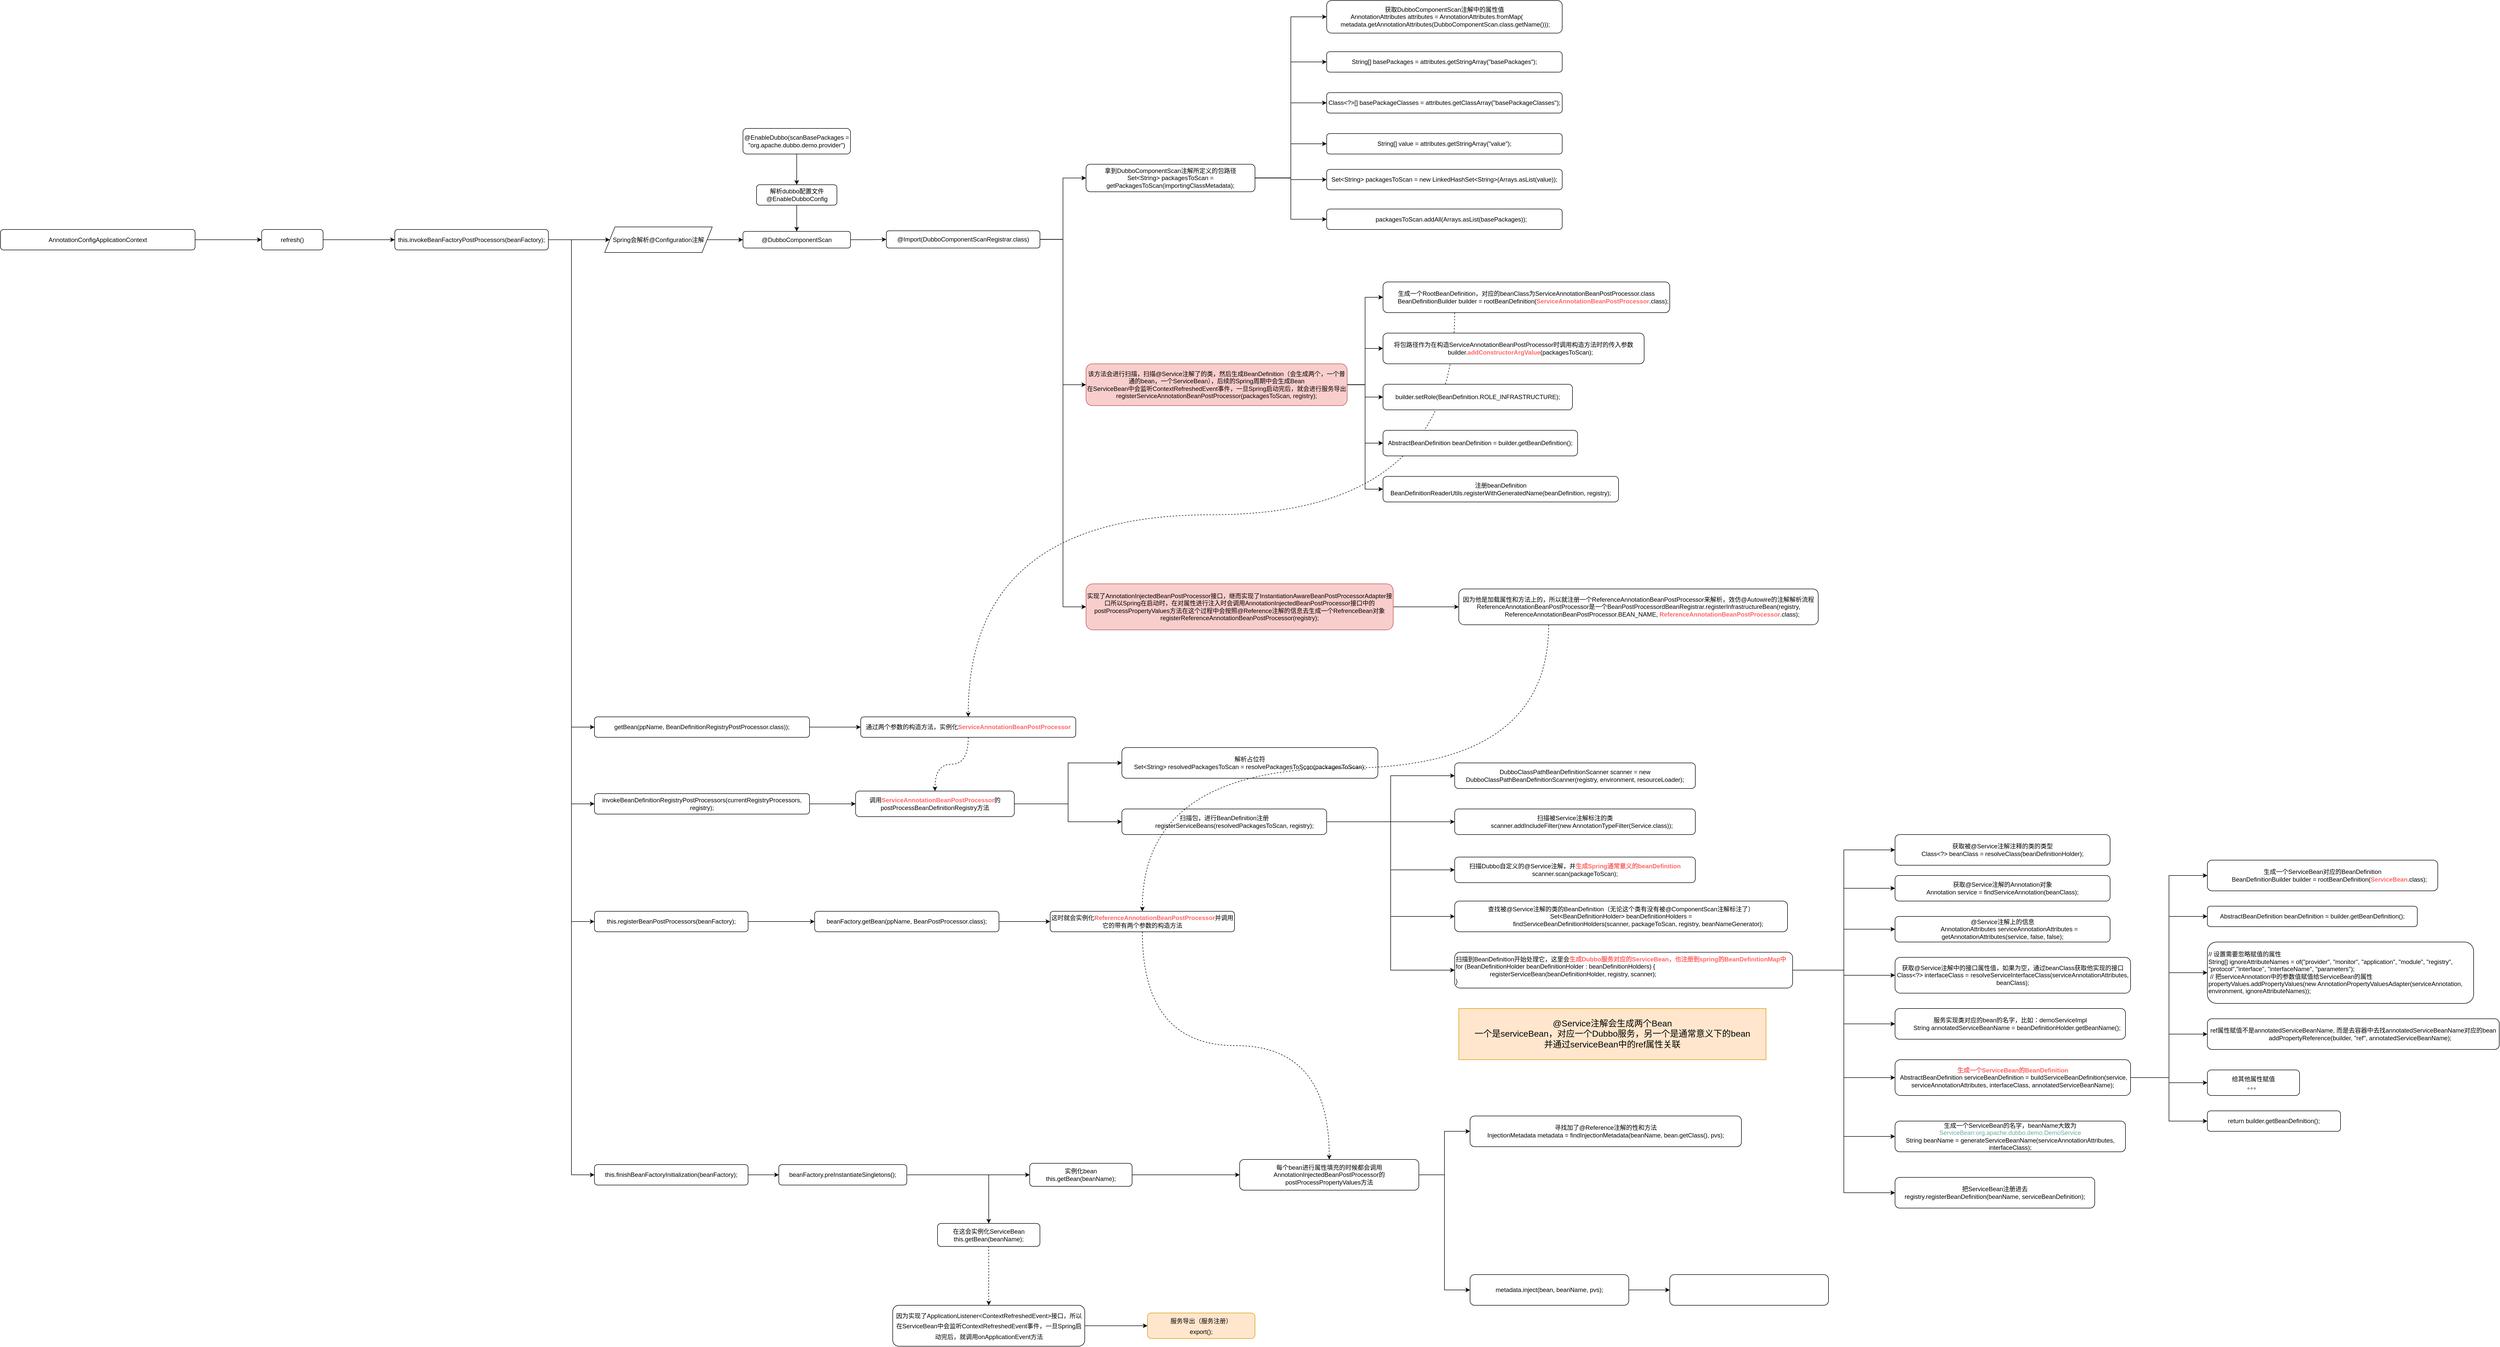 <mxfile version="16.2.6" type="github">
  <diagram id="dAGm9d05bVq563Y25KDQ" name="第 1 页">
    <mxGraphModel dx="2837" dy="750" grid="1" gridSize="10" guides="1" tooltips="1" connect="1" arrows="1" fold="1" page="1" pageScale="1" pageWidth="827" pageHeight="1169" math="0" shadow="0">
      <root>
        <mxCell id="0" />
        <mxCell id="1" parent="0" />
        <mxCell id="HFMOyKSnLn-s5Kh4_8ME-10" style="edgeStyle=orthogonalEdgeStyle;rounded=0;orthogonalLoop=1;jettySize=auto;html=1;exitX=1;exitY=0.5;exitDx=0;exitDy=0;" edge="1" parent="1" source="HFMOyKSnLn-s5Kh4_8ME-1" target="HFMOyKSnLn-s5Kh4_8ME-9">
          <mxGeometry relative="1" as="geometry" />
        </mxCell>
        <mxCell id="HFMOyKSnLn-s5Kh4_8ME-1" value="Spring会解析@Configuration注解" style="shape=parallelogram;perimeter=parallelogramPerimeter;whiteSpace=wrap;html=1;fixedSize=1;" vertex="1" parent="1">
          <mxGeometry x="100" y="472.5" width="210" height="50" as="geometry" />
        </mxCell>
        <mxCell id="HFMOyKSnLn-s5Kh4_8ME-2" style="edgeStyle=orthogonalEdgeStyle;rounded=0;orthogonalLoop=1;jettySize=auto;html=1;exitX=0.5;exitY=1;exitDx=0;exitDy=0;" edge="1" parent="1" source="HFMOyKSnLn-s5Kh4_8ME-1" target="HFMOyKSnLn-s5Kh4_8ME-1">
          <mxGeometry relative="1" as="geometry" />
        </mxCell>
        <mxCell id="HFMOyKSnLn-s5Kh4_8ME-3" style="edgeStyle=orthogonalEdgeStyle;rounded=0;orthogonalLoop=1;jettySize=auto;html=1;exitX=1;exitY=0.5;exitDx=0;exitDy=0;fontColor=#000000;" edge="1" parent="1" source="HFMOyKSnLn-s5Kh4_8ME-4" target="HFMOyKSnLn-s5Kh4_8ME-8">
          <mxGeometry relative="1" as="geometry" />
        </mxCell>
        <mxCell id="HFMOyKSnLn-s5Kh4_8ME-4" value="&lt;font color=&quot;#000000&quot;&gt;refresh()&lt;/font&gt;" style="rounded=1;whiteSpace=wrap;html=1;fontColor=#FF0080;" vertex="1" parent="1">
          <mxGeometry x="-570" y="477.5" width="120" height="40" as="geometry" />
        </mxCell>
        <mxCell id="HFMOyKSnLn-s5Kh4_8ME-5" style="edgeStyle=orthogonalEdgeStyle;rounded=0;orthogonalLoop=1;jettySize=auto;html=1;exitX=1;exitY=0.5;exitDx=0;exitDy=0;fontColor=#000000;" edge="1" parent="1" source="HFMOyKSnLn-s5Kh4_8ME-6" target="HFMOyKSnLn-s5Kh4_8ME-4">
          <mxGeometry relative="1" as="geometry" />
        </mxCell>
        <mxCell id="HFMOyKSnLn-s5Kh4_8ME-6" value="&lt;font color=&quot;#000000&quot;&gt;AnnotationConfigApplicationContext&lt;/font&gt;" style="rounded=1;whiteSpace=wrap;html=1;fontColor=#FF0080;" vertex="1" parent="1">
          <mxGeometry x="-1080" y="477.5" width="380" height="40" as="geometry" />
        </mxCell>
        <mxCell id="HFMOyKSnLn-s5Kh4_8ME-7" style="edgeStyle=orthogonalEdgeStyle;rounded=0;orthogonalLoop=1;jettySize=auto;html=1;exitX=1;exitY=0.5;exitDx=0;exitDy=0;fontColor=#000000;" edge="1" parent="1" source="HFMOyKSnLn-s5Kh4_8ME-8" target="HFMOyKSnLn-s5Kh4_8ME-1">
          <mxGeometry relative="1" as="geometry" />
        </mxCell>
        <mxCell id="HFMOyKSnLn-s5Kh4_8ME-48" style="edgeStyle=orthogonalEdgeStyle;rounded=0;orthogonalLoop=1;jettySize=auto;html=1;exitX=1;exitY=0.5;exitDx=0;exitDy=0;entryX=0;entryY=0.5;entryDx=0;entryDy=0;fontColor=#FF6666;" edge="1" parent="1" source="HFMOyKSnLn-s5Kh4_8ME-8" target="HFMOyKSnLn-s5Kh4_8ME-47">
          <mxGeometry relative="1" as="geometry" />
        </mxCell>
        <mxCell id="HFMOyKSnLn-s5Kh4_8ME-50" style="edgeStyle=orthogonalEdgeStyle;rounded=0;orthogonalLoop=1;jettySize=auto;html=1;exitX=1;exitY=0.5;exitDx=0;exitDy=0;entryX=0;entryY=0.5;entryDx=0;entryDy=0;fontColor=#FF6666;" edge="1" parent="1" source="HFMOyKSnLn-s5Kh4_8ME-8" target="HFMOyKSnLn-s5Kh4_8ME-49">
          <mxGeometry relative="1" as="geometry" />
        </mxCell>
        <mxCell id="HFMOyKSnLn-s5Kh4_8ME-111" style="edgeStyle=orthogonalEdgeStyle;rounded=0;orthogonalLoop=1;jettySize=auto;html=1;exitX=1;exitY=0.5;exitDx=0;exitDy=0;entryX=0;entryY=0.5;entryDx=0;entryDy=0;fontSize=17;fontColor=#000000;" edge="1" parent="1" source="HFMOyKSnLn-s5Kh4_8ME-8" target="HFMOyKSnLn-s5Kh4_8ME-105">
          <mxGeometry relative="1" as="geometry" />
        </mxCell>
        <mxCell id="HFMOyKSnLn-s5Kh4_8ME-129" style="edgeStyle=orthogonalEdgeStyle;rounded=0;orthogonalLoop=1;jettySize=auto;html=1;exitX=1;exitY=0.5;exitDx=0;exitDy=0;entryX=0;entryY=0.5;entryDx=0;entryDy=0;fontSize=12;fontColor=#FF6666;" edge="1" parent="1" source="HFMOyKSnLn-s5Kh4_8ME-8" target="HFMOyKSnLn-s5Kh4_8ME-125">
          <mxGeometry relative="1" as="geometry" />
        </mxCell>
        <mxCell id="HFMOyKSnLn-s5Kh4_8ME-8" value="&lt;font color=&quot;#000000&quot;&gt;this.invokeBeanFactoryPostProcessors(beanFactory);&lt;/font&gt;" style="rounded=1;whiteSpace=wrap;html=1;fontColor=#FF0080;" vertex="1" parent="1">
          <mxGeometry x="-310" y="477.5" width="300" height="40" as="geometry" />
        </mxCell>
        <mxCell id="HFMOyKSnLn-s5Kh4_8ME-16" style="edgeStyle=orthogonalEdgeStyle;rounded=0;orthogonalLoop=1;jettySize=auto;html=1;exitX=1;exitY=0.5;exitDx=0;exitDy=0;" edge="1" parent="1" source="HFMOyKSnLn-s5Kh4_8ME-9" target="HFMOyKSnLn-s5Kh4_8ME-15">
          <mxGeometry relative="1" as="geometry" />
        </mxCell>
        <mxCell id="HFMOyKSnLn-s5Kh4_8ME-9" value="&lt;font color=&quot;#000000&quot;&gt;@DubboComponentScan&lt;/font&gt;" style="rounded=1;whiteSpace=wrap;html=1;fontColor=#FF0080;" vertex="1" parent="1">
          <mxGeometry x="370" y="481.25" width="210" height="32.5" as="geometry" />
        </mxCell>
        <mxCell id="HFMOyKSnLn-s5Kh4_8ME-11" style="edgeStyle=orthogonalEdgeStyle;rounded=0;orthogonalLoop=1;jettySize=auto;html=1;exitX=0.5;exitY=1;exitDx=0;exitDy=0;entryX=0.5;entryY=0;entryDx=0;entryDy=0;" edge="1" parent="1" source="HFMOyKSnLn-s5Kh4_8ME-12" target="HFMOyKSnLn-s5Kh4_8ME-13">
          <mxGeometry relative="1" as="geometry">
            <mxPoint x="361.5" y="470" as="sourcePoint" />
            <mxPoint x="481.5" y="465" as="targetPoint" />
          </mxGeometry>
        </mxCell>
        <mxCell id="HFMOyKSnLn-s5Kh4_8ME-12" value="@EnableDubbo(scanBasePackages = &quot;org.apache.dubbo.demo.provider&quot;)" style="rounded=1;whiteSpace=wrap;html=1;" vertex="1" parent="1">
          <mxGeometry x="370" y="280" width="210" height="50" as="geometry" />
        </mxCell>
        <mxCell id="HFMOyKSnLn-s5Kh4_8ME-14" style="edgeStyle=orthogonalEdgeStyle;rounded=0;orthogonalLoop=1;jettySize=auto;html=1;exitX=0.5;exitY=1;exitDx=0;exitDy=0;" edge="1" parent="1" source="HFMOyKSnLn-s5Kh4_8ME-13" target="HFMOyKSnLn-s5Kh4_8ME-9">
          <mxGeometry relative="1" as="geometry" />
        </mxCell>
        <mxCell id="HFMOyKSnLn-s5Kh4_8ME-13" value="解析dubbo配置文件&lt;br&gt;@EnableDubboConfig" style="rounded=1;whiteSpace=wrap;html=1;" vertex="1" parent="1">
          <mxGeometry x="396.5" y="390" width="157" height="40" as="geometry" />
        </mxCell>
        <mxCell id="HFMOyKSnLn-s5Kh4_8ME-18" style="edgeStyle=orthogonalEdgeStyle;rounded=0;orthogonalLoop=1;jettySize=auto;html=1;exitX=1;exitY=0.5;exitDx=0;exitDy=0;entryX=0;entryY=0.5;entryDx=0;entryDy=0;" edge="1" parent="1" source="HFMOyKSnLn-s5Kh4_8ME-15" target="HFMOyKSnLn-s5Kh4_8ME-17">
          <mxGeometry relative="1" as="geometry" />
        </mxCell>
        <mxCell id="HFMOyKSnLn-s5Kh4_8ME-32" style="edgeStyle=orthogonalEdgeStyle;rounded=0;orthogonalLoop=1;jettySize=auto;html=1;exitX=1;exitY=0.5;exitDx=0;exitDy=0;entryX=0;entryY=0.5;entryDx=0;entryDy=0;fontColor=#000000;" edge="1" parent="1" source="HFMOyKSnLn-s5Kh4_8ME-15" target="HFMOyKSnLn-s5Kh4_8ME-31">
          <mxGeometry relative="1" as="geometry" />
        </mxCell>
        <mxCell id="HFMOyKSnLn-s5Kh4_8ME-34" style="edgeStyle=orthogonalEdgeStyle;rounded=0;orthogonalLoop=1;jettySize=auto;html=1;exitX=1;exitY=0.5;exitDx=0;exitDy=0;entryX=0;entryY=0.5;entryDx=0;entryDy=0;fontColor=#000000;" edge="1" parent="1" source="HFMOyKSnLn-s5Kh4_8ME-15" target="HFMOyKSnLn-s5Kh4_8ME-33">
          <mxGeometry relative="1" as="geometry" />
        </mxCell>
        <mxCell id="HFMOyKSnLn-s5Kh4_8ME-15" value="&lt;font color=&quot;#000000&quot;&gt;@Import(DubboComponentScanRegistrar.class)&lt;/font&gt;" style="rounded=1;whiteSpace=wrap;html=1;fontColor=#FF0080;" vertex="1" parent="1">
          <mxGeometry x="650" y="480" width="300" height="33.75" as="geometry" />
        </mxCell>
        <mxCell id="HFMOyKSnLn-s5Kh4_8ME-20" style="edgeStyle=orthogonalEdgeStyle;rounded=0;orthogonalLoop=1;jettySize=auto;html=1;exitX=1;exitY=0.5;exitDx=0;exitDy=0;entryX=0;entryY=0.5;entryDx=0;entryDy=0;fontColor=#000000;" edge="1" parent="1" source="HFMOyKSnLn-s5Kh4_8ME-17" target="HFMOyKSnLn-s5Kh4_8ME-19">
          <mxGeometry relative="1" as="geometry" />
        </mxCell>
        <mxCell id="HFMOyKSnLn-s5Kh4_8ME-22" style="edgeStyle=orthogonalEdgeStyle;rounded=0;orthogonalLoop=1;jettySize=auto;html=1;exitX=1;exitY=0.5;exitDx=0;exitDy=0;fontColor=#000000;entryX=0;entryY=0.5;entryDx=0;entryDy=0;" edge="1" parent="1" source="HFMOyKSnLn-s5Kh4_8ME-17" target="HFMOyKSnLn-s5Kh4_8ME-21">
          <mxGeometry relative="1" as="geometry" />
        </mxCell>
        <mxCell id="HFMOyKSnLn-s5Kh4_8ME-26" style="edgeStyle=orthogonalEdgeStyle;rounded=0;orthogonalLoop=1;jettySize=auto;html=1;exitX=1;exitY=0.5;exitDx=0;exitDy=0;entryX=0;entryY=0.5;entryDx=0;entryDy=0;fontColor=#000000;" edge="1" parent="1" source="HFMOyKSnLn-s5Kh4_8ME-17" target="HFMOyKSnLn-s5Kh4_8ME-23">
          <mxGeometry relative="1" as="geometry" />
        </mxCell>
        <mxCell id="HFMOyKSnLn-s5Kh4_8ME-27" style="edgeStyle=orthogonalEdgeStyle;rounded=0;orthogonalLoop=1;jettySize=auto;html=1;exitX=1;exitY=0.5;exitDx=0;exitDy=0;entryX=0;entryY=0.5;entryDx=0;entryDy=0;fontColor=#000000;" edge="1" parent="1" source="HFMOyKSnLn-s5Kh4_8ME-17" target="HFMOyKSnLn-s5Kh4_8ME-24">
          <mxGeometry relative="1" as="geometry" />
        </mxCell>
        <mxCell id="HFMOyKSnLn-s5Kh4_8ME-28" style="edgeStyle=orthogonalEdgeStyle;rounded=0;orthogonalLoop=1;jettySize=auto;html=1;exitX=1;exitY=0.5;exitDx=0;exitDy=0;fontColor=#000000;" edge="1" parent="1" source="HFMOyKSnLn-s5Kh4_8ME-17" target="HFMOyKSnLn-s5Kh4_8ME-25">
          <mxGeometry relative="1" as="geometry" />
        </mxCell>
        <mxCell id="HFMOyKSnLn-s5Kh4_8ME-30" style="edgeStyle=orthogonalEdgeStyle;rounded=0;orthogonalLoop=1;jettySize=auto;html=1;exitX=1;exitY=0.5;exitDx=0;exitDy=0;entryX=0;entryY=0.5;entryDx=0;entryDy=0;fontColor=#000000;" edge="1" parent="1" source="HFMOyKSnLn-s5Kh4_8ME-17" target="HFMOyKSnLn-s5Kh4_8ME-29">
          <mxGeometry relative="1" as="geometry" />
        </mxCell>
        <mxCell id="HFMOyKSnLn-s5Kh4_8ME-17" value="&lt;font color=&quot;#000000&quot;&gt;拿到DubboComponentScan注解所定义的包路径&lt;br&gt;Set&amp;lt;String&amp;gt; packagesToScan = getPackagesToScan(importingClassMetadata);&lt;/font&gt;" style="rounded=1;whiteSpace=wrap;html=1;fontColor=#FF0080;" vertex="1" parent="1">
          <mxGeometry x="1040" y="350" width="330" height="53.75" as="geometry" />
        </mxCell>
        <mxCell id="HFMOyKSnLn-s5Kh4_8ME-19" value="&lt;div&gt;&lt;/div&gt;&lt;span style=&quot;color: rgb(0 , 0 , 0)&quot;&gt;获取DubboComponentScan注解中的属性值&lt;/span&gt;&lt;div&gt;&lt;font color=&quot;#000000&quot;&gt;AnnotationAttributes attributes = AnnotationAttributes.fromMap(&lt;/font&gt;&lt;span style=&quot;color: rgb(0 , 0 , 0)&quot;&gt;&amp;nbsp; &amp;nbsp; &amp;nbsp; &amp;nbsp; &amp;nbsp; &amp;nbsp;metadata.getAnnotationAttributes(DubboComponentScan.class.getName()));&lt;/span&gt;&lt;/div&gt;" style="rounded=1;whiteSpace=wrap;html=1;fontColor=#FF0080;" vertex="1" parent="1">
          <mxGeometry x="1510" y="30" width="460" height="63.75" as="geometry" />
        </mxCell>
        <mxCell id="HFMOyKSnLn-s5Kh4_8ME-21" value="&lt;div&gt;&lt;/div&gt;&lt;font color=&quot;#000000&quot;&gt;String[] basePackages = attributes.getStringArray(&quot;basePackages&quot;);&lt;/font&gt;" style="rounded=1;whiteSpace=wrap;html=1;fontColor=#FF0080;" vertex="1" parent="1">
          <mxGeometry x="1510" y="130" width="460" height="40" as="geometry" />
        </mxCell>
        <mxCell id="HFMOyKSnLn-s5Kh4_8ME-23" value="&lt;div&gt;&lt;/div&gt;&lt;font color=&quot;#000000&quot;&gt;Class&amp;lt;?&amp;gt;[] basePackageClasses = attributes.getClassArray(&quot;basePackageClasses&quot;);&lt;/font&gt;" style="rounded=1;whiteSpace=wrap;html=1;fontColor=#FF0080;" vertex="1" parent="1">
          <mxGeometry x="1510" y="210" width="460" height="40" as="geometry" />
        </mxCell>
        <mxCell id="HFMOyKSnLn-s5Kh4_8ME-24" value="&lt;div&gt;&lt;/div&gt;&lt;font color=&quot;#000000&quot;&gt;String[] value = attributes.getStringArray(&quot;value&quot;);&lt;/font&gt;" style="rounded=1;whiteSpace=wrap;html=1;fontColor=#FF0080;" vertex="1" parent="1">
          <mxGeometry x="1510" y="290" width="460" height="40" as="geometry" />
        </mxCell>
        <mxCell id="HFMOyKSnLn-s5Kh4_8ME-25" value="&lt;div&gt;&lt;/div&gt;&lt;div&gt;&lt;font color=&quot;#000000&quot;&gt;Set&amp;lt;String&amp;gt; packagesToScan = new LinkedHashSet&amp;lt;String&amp;gt;(Arrays.asList(value));&lt;/font&gt;&lt;/div&gt;" style="rounded=1;whiteSpace=wrap;html=1;fontColor=#FF0080;" vertex="1" parent="1">
          <mxGeometry x="1510" y="360" width="460" height="40" as="geometry" />
        </mxCell>
        <mxCell id="HFMOyKSnLn-s5Kh4_8ME-29" value="&lt;div&gt;&lt;/div&gt;&lt;div&gt;&lt;span style=&quot;color: rgb(0 , 0 , 0)&quot;&gt;&amp;nbsp; &amp;nbsp; &amp;nbsp; &amp;nbsp; packagesToScan.addAll(Arrays.asList(basePackages));&lt;/span&gt;&lt;br&gt;&lt;/div&gt;" style="rounded=1;whiteSpace=wrap;html=1;fontColor=#FF0080;" vertex="1" parent="1">
          <mxGeometry x="1510" y="437.5" width="460" height="40" as="geometry" />
        </mxCell>
        <mxCell id="HFMOyKSnLn-s5Kh4_8ME-42" style="edgeStyle=orthogonalEdgeStyle;rounded=0;orthogonalLoop=1;jettySize=auto;html=1;exitX=1;exitY=0.5;exitDx=0;exitDy=0;entryX=0;entryY=0.5;entryDx=0;entryDy=0;fontColor=#000000;" edge="1" parent="1" source="HFMOyKSnLn-s5Kh4_8ME-31" target="HFMOyKSnLn-s5Kh4_8ME-35">
          <mxGeometry relative="1" as="geometry" />
        </mxCell>
        <mxCell id="HFMOyKSnLn-s5Kh4_8ME-43" style="edgeStyle=orthogonalEdgeStyle;rounded=0;orthogonalLoop=1;jettySize=auto;html=1;exitX=1;exitY=0.5;exitDx=0;exitDy=0;entryX=0;entryY=0.5;entryDx=0;entryDy=0;fontColor=#000000;" edge="1" parent="1" source="HFMOyKSnLn-s5Kh4_8ME-31" target="HFMOyKSnLn-s5Kh4_8ME-36">
          <mxGeometry relative="1" as="geometry" />
        </mxCell>
        <mxCell id="HFMOyKSnLn-s5Kh4_8ME-44" style="edgeStyle=orthogonalEdgeStyle;rounded=0;orthogonalLoop=1;jettySize=auto;html=1;exitX=1;exitY=0.5;exitDx=0;exitDy=0;fontColor=#000000;" edge="1" parent="1" source="HFMOyKSnLn-s5Kh4_8ME-31" target="HFMOyKSnLn-s5Kh4_8ME-37">
          <mxGeometry relative="1" as="geometry" />
        </mxCell>
        <mxCell id="HFMOyKSnLn-s5Kh4_8ME-45" style="edgeStyle=orthogonalEdgeStyle;rounded=0;orthogonalLoop=1;jettySize=auto;html=1;exitX=1;exitY=0.5;exitDx=0;exitDy=0;entryX=0;entryY=0.5;entryDx=0;entryDy=0;fontColor=#000000;" edge="1" parent="1" source="HFMOyKSnLn-s5Kh4_8ME-31" target="HFMOyKSnLn-s5Kh4_8ME-39">
          <mxGeometry relative="1" as="geometry" />
        </mxCell>
        <mxCell id="HFMOyKSnLn-s5Kh4_8ME-46" style="edgeStyle=orthogonalEdgeStyle;rounded=0;orthogonalLoop=1;jettySize=auto;html=1;exitX=1;exitY=0.5;exitDx=0;exitDy=0;entryX=0;entryY=0.5;entryDx=0;entryDy=0;fontColor=#000000;" edge="1" parent="1" source="HFMOyKSnLn-s5Kh4_8ME-31" target="HFMOyKSnLn-s5Kh4_8ME-41">
          <mxGeometry relative="1" as="geometry" />
        </mxCell>
        <mxCell id="HFMOyKSnLn-s5Kh4_8ME-31" value="&lt;font color=&quot;#000000&quot;&gt;&lt;div&gt;该方法会进行扫描，扫描@Service注解了的类，然后生成BeanDefinition（会生成两个，一个普通的bean，一个ServiceBean），后续的Spring周期中会生成Bean&lt;/div&gt;&lt;div&gt;在ServiceBean中会监听ContextRefreshedEvent事件，一旦Spring启动完后，就会进行服务导出registerServiceAnnotationBeanPostProcessor(packagesToScan, registry);&lt;/div&gt;&lt;/font&gt;" style="rounded=1;whiteSpace=wrap;html=1;fillColor=#f8cecc;strokeColor=#b85450;" vertex="1" parent="1">
          <mxGeometry x="1040" y="740" width="510" height="81.75" as="geometry" />
        </mxCell>
        <mxCell id="HFMOyKSnLn-s5Kh4_8ME-117" style="edgeStyle=orthogonalEdgeStyle;rounded=0;orthogonalLoop=1;jettySize=auto;html=1;exitX=1;exitY=0.5;exitDx=0;exitDy=0;fontSize=12;fontColor=#000000;" edge="1" parent="1" source="HFMOyKSnLn-s5Kh4_8ME-33" target="HFMOyKSnLn-s5Kh4_8ME-116">
          <mxGeometry relative="1" as="geometry" />
        </mxCell>
        <mxCell id="HFMOyKSnLn-s5Kh4_8ME-33" value="&lt;font color=&quot;#000000&quot;&gt;实现了AnnotationInjectedBeanPostProcessor接口，继而实现了InstantiationAwareBeanPostProcessorAdapter接口所以Spring在启动时，在对属性进行注入时会调用AnnotationInjectedBeanPostProcessor接口中的postProcessPropertyValues方法在这个过程中会按照@Reference注解的信息去生成一个RefrenceBean对象&lt;br&gt;registerReferenceAnnotationBeanPostProcessor(registry);&lt;br&gt;&lt;/font&gt;" style="rounded=1;whiteSpace=wrap;html=1;fillColor=#f8cecc;strokeColor=#b85450;" vertex="1" parent="1">
          <mxGeometry x="1040" y="1170" width="600" height="90" as="geometry" />
        </mxCell>
        <mxCell id="HFMOyKSnLn-s5Kh4_8ME-53" style="edgeStyle=orthogonalEdgeStyle;rounded=0;orthogonalLoop=1;jettySize=auto;html=1;exitX=0.25;exitY=1;exitDx=0;exitDy=0;fontColor=#FF6666;curved=1;dashed=1;" edge="1" parent="1" source="HFMOyKSnLn-s5Kh4_8ME-35" target="HFMOyKSnLn-s5Kh4_8ME-51">
          <mxGeometry relative="1" as="geometry" />
        </mxCell>
        <mxCell id="HFMOyKSnLn-s5Kh4_8ME-35" value="&lt;div&gt;&lt;/div&gt;&lt;div&gt;&lt;div&gt;&lt;font color=&quot;#000000&quot;&gt;生成一个RootBeanDefinition，对应的beanClass为ServiceAnnotationBeanPostProcessor.class&lt;/font&gt;&lt;/div&gt;&lt;div&gt;&lt;font color=&quot;#000000&quot;&gt;&amp;nbsp; &amp;nbsp; &amp;nbsp; &amp;nbsp; BeanDefinitionBuilder builder = rootBeanDefinition(&lt;/font&gt;&lt;font color=&quot;#ff6666&quot;&gt;&lt;b&gt;ServiceAnnotationBeanPostProcessor&lt;/b&gt;&lt;/font&gt;&lt;font color=&quot;#000000&quot;&gt;.class);&lt;/font&gt;&lt;/div&gt;&lt;/div&gt;" style="rounded=1;whiteSpace=wrap;html=1;fontColor=#FF0080;" vertex="1" parent="1">
          <mxGeometry x="1620" y="580" width="560" height="60" as="geometry" />
        </mxCell>
        <mxCell id="HFMOyKSnLn-s5Kh4_8ME-36" value="&lt;div&gt;&lt;/div&gt;&lt;div&gt;&lt;div&gt;&lt;font color=&quot;#000000&quot;&gt;将包路径作为在构造ServiceAnnotationBeanPostProcessor时调用构造方法时的传入参数&lt;/font&gt;&lt;/div&gt;&lt;div&gt;&lt;font color=&quot;#000000&quot;&gt;&amp;nbsp; &amp;nbsp; &amp;nbsp; &amp;nbsp; builder.&lt;/font&gt;&lt;b&gt;&lt;font color=&quot;#ff6666&quot;&gt;addConstructorArgValue&lt;/font&gt;&lt;/b&gt;&lt;font color=&quot;#000000&quot;&gt;(packagesToScan);&lt;/font&gt;&lt;/div&gt;&lt;/div&gt;" style="rounded=1;whiteSpace=wrap;html=1;fontColor=#FF0080;" vertex="1" parent="1">
          <mxGeometry x="1620" y="680" width="510" height="60" as="geometry" />
        </mxCell>
        <mxCell id="HFMOyKSnLn-s5Kh4_8ME-37" value="&lt;div&gt;&lt;/div&gt;&lt;div&gt;&lt;font color=&quot;#000000&quot;&gt;builder.setRole(BeanDefinition.ROLE_INFRASTRUCTURE);&lt;/font&gt;&lt;br&gt;&lt;/div&gt;" style="rounded=1;whiteSpace=wrap;html=1;fontColor=#FF0080;" vertex="1" parent="1">
          <mxGeometry x="1620" y="780" width="370" height="50" as="geometry" />
        </mxCell>
        <mxCell id="HFMOyKSnLn-s5Kh4_8ME-39" value="&lt;div&gt;&lt;/div&gt;&lt;div&gt;&lt;font color=&quot;#000000&quot;&gt;AbstractBeanDefinition beanDefinition = builder.getBeanDefinition();&lt;/font&gt;&lt;br&gt;&lt;/div&gt;" style="rounded=1;whiteSpace=wrap;html=1;fontColor=#FF0080;" vertex="1" parent="1">
          <mxGeometry x="1620" y="870" width="380" height="50" as="geometry" />
        </mxCell>
        <mxCell id="HFMOyKSnLn-s5Kh4_8ME-41" value="&lt;div&gt;&lt;/div&gt;&lt;div&gt;&lt;font color=&quot;#000000&quot;&gt;注册beanDefinition&lt;/font&gt;&lt;/div&gt;&lt;div&gt;&lt;font color=&quot;#000000&quot;&gt;BeanDefinitionReaderUtils.registerWithGeneratedName(beanDefinition, registry);&lt;/font&gt;&lt;br&gt;&lt;/div&gt;" style="rounded=1;whiteSpace=wrap;html=1;fontColor=#FF0080;" vertex="1" parent="1">
          <mxGeometry x="1620" y="960" width="460" height="50" as="geometry" />
        </mxCell>
        <mxCell id="HFMOyKSnLn-s5Kh4_8ME-56" style="edgeStyle=orthogonalEdgeStyle;rounded=0;orthogonalLoop=1;jettySize=auto;html=1;exitX=1;exitY=0.5;exitDx=0;exitDy=0;fontColor=#FF6666;" edge="1" parent="1" source="HFMOyKSnLn-s5Kh4_8ME-47" target="HFMOyKSnLn-s5Kh4_8ME-55">
          <mxGeometry relative="1" as="geometry" />
        </mxCell>
        <mxCell id="HFMOyKSnLn-s5Kh4_8ME-47" value="&lt;font color=&quot;#000000&quot;&gt;invokeBeanDefinitionRegistryPostProcessors(currentRegistryProcessors, registry);&lt;/font&gt;" style="rounded=1;whiteSpace=wrap;html=1;fontColor=#FF0080;" vertex="1" parent="1">
          <mxGeometry x="80" y="1580" width="420" height="40" as="geometry" />
        </mxCell>
        <mxCell id="HFMOyKSnLn-s5Kh4_8ME-52" style="edgeStyle=orthogonalEdgeStyle;rounded=0;orthogonalLoop=1;jettySize=auto;html=1;exitX=1;exitY=0.5;exitDx=0;exitDy=0;fontColor=#FF6666;" edge="1" parent="1" source="HFMOyKSnLn-s5Kh4_8ME-49" target="HFMOyKSnLn-s5Kh4_8ME-51">
          <mxGeometry relative="1" as="geometry" />
        </mxCell>
        <mxCell id="HFMOyKSnLn-s5Kh4_8ME-49" value="&lt;font color=&quot;#000000&quot;&gt;getBean(ppName, BeanDefinitionRegistryPostProcessor.class));&lt;/font&gt;" style="rounded=1;whiteSpace=wrap;html=1;fontColor=#FF0080;" vertex="1" parent="1">
          <mxGeometry x="80" y="1430" width="420" height="40" as="geometry" />
        </mxCell>
        <mxCell id="HFMOyKSnLn-s5Kh4_8ME-59" style="edgeStyle=orthogonalEdgeStyle;curved=1;rounded=0;orthogonalLoop=1;jettySize=auto;html=1;exitX=0.5;exitY=1;exitDx=0;exitDy=0;entryX=0.5;entryY=0;entryDx=0;entryDy=0;fontColor=#FF6666;dashed=1;" edge="1" parent="1" source="HFMOyKSnLn-s5Kh4_8ME-51" target="HFMOyKSnLn-s5Kh4_8ME-55">
          <mxGeometry relative="1" as="geometry" />
        </mxCell>
        <mxCell id="HFMOyKSnLn-s5Kh4_8ME-51" value="&lt;font color=&quot;#000000&quot;&gt;通过两个参数的构造方法，实例化&lt;/font&gt;&lt;b style=&quot;color: rgb(255 , 102 , 102)&quot;&gt;ServiceAnnotationBeanPostProcessor&lt;/b&gt;" style="rounded=1;whiteSpace=wrap;html=1;fontColor=#FF0080;" vertex="1" parent="1">
          <mxGeometry x="600" y="1430" width="420" height="40" as="geometry" />
        </mxCell>
        <mxCell id="HFMOyKSnLn-s5Kh4_8ME-60" style="edgeStyle=orthogonalEdgeStyle;rounded=0;orthogonalLoop=1;jettySize=auto;html=1;exitX=1;exitY=0.5;exitDx=0;exitDy=0;entryX=0;entryY=0.5;entryDx=0;entryDy=0;fontColor=#FF6666;" edge="1" parent="1" source="HFMOyKSnLn-s5Kh4_8ME-55" target="HFMOyKSnLn-s5Kh4_8ME-58">
          <mxGeometry relative="1" as="geometry" />
        </mxCell>
        <mxCell id="HFMOyKSnLn-s5Kh4_8ME-62" style="edgeStyle=orthogonalEdgeStyle;rounded=0;orthogonalLoop=1;jettySize=auto;html=1;exitX=1;exitY=0.5;exitDx=0;exitDy=0;fontColor=#FF6666;" edge="1" parent="1" source="HFMOyKSnLn-s5Kh4_8ME-55" target="HFMOyKSnLn-s5Kh4_8ME-61">
          <mxGeometry relative="1" as="geometry" />
        </mxCell>
        <mxCell id="HFMOyKSnLn-s5Kh4_8ME-55" value="&lt;font color=&quot;#000000&quot;&gt;调用&lt;/font&gt;&lt;b style=&quot;color: rgb(255 , 102 , 102)&quot;&gt;ServiceAnnotationBeanPostProcessor&lt;/b&gt;&lt;span style=&quot;color: rgb(0 , 0 , 0)&quot;&gt;的&lt;/span&gt;&lt;font color=&quot;#000000&quot;&gt;postProcessBeanDefinitionRegistry方法&lt;/font&gt;" style="rounded=1;whiteSpace=wrap;html=1;fontColor=#FF0080;" vertex="1" parent="1">
          <mxGeometry x="590" y="1575" width="310" height="50" as="geometry" />
        </mxCell>
        <mxCell id="HFMOyKSnLn-s5Kh4_8ME-58" value="&lt;font color=&quot;#000000&quot;&gt;解析占位符&lt;br&gt;Set&amp;lt;String&amp;gt; resolvedPackagesToScan = resolvePackagesToScan(packagesToScan);&lt;/font&gt;" style="rounded=1;whiteSpace=wrap;html=1;fontColor=#FF0080;" vertex="1" parent="1">
          <mxGeometry x="1110" y="1490" width="500" height="60" as="geometry" />
        </mxCell>
        <mxCell id="HFMOyKSnLn-s5Kh4_8ME-65" style="edgeStyle=orthogonalEdgeStyle;rounded=0;orthogonalLoop=1;jettySize=auto;html=1;exitX=1;exitY=0.5;exitDx=0;exitDy=0;entryX=0;entryY=0.5;entryDx=0;entryDy=0;fontColor=#FF6666;" edge="1" parent="1" source="HFMOyKSnLn-s5Kh4_8ME-61" target="HFMOyKSnLn-s5Kh4_8ME-63">
          <mxGeometry relative="1" as="geometry" />
        </mxCell>
        <mxCell id="HFMOyKSnLn-s5Kh4_8ME-67" style="edgeStyle=orthogonalEdgeStyle;rounded=0;orthogonalLoop=1;jettySize=auto;html=1;exitX=1;exitY=0.5;exitDx=0;exitDy=0;fontColor=#FF6666;" edge="1" parent="1" source="HFMOyKSnLn-s5Kh4_8ME-61" target="HFMOyKSnLn-s5Kh4_8ME-66">
          <mxGeometry relative="1" as="geometry" />
        </mxCell>
        <mxCell id="HFMOyKSnLn-s5Kh4_8ME-69" style="edgeStyle=orthogonalEdgeStyle;rounded=0;orthogonalLoop=1;jettySize=auto;html=1;exitX=1;exitY=0.5;exitDx=0;exitDy=0;entryX=0;entryY=0.5;entryDx=0;entryDy=0;fontColor=#FF6666;" edge="1" parent="1" source="HFMOyKSnLn-s5Kh4_8ME-61" target="HFMOyKSnLn-s5Kh4_8ME-68">
          <mxGeometry relative="1" as="geometry" />
        </mxCell>
        <mxCell id="HFMOyKSnLn-s5Kh4_8ME-71" style="edgeStyle=orthogonalEdgeStyle;rounded=0;orthogonalLoop=1;jettySize=auto;html=1;exitX=1;exitY=0.5;exitDx=0;exitDy=0;entryX=0;entryY=0.5;entryDx=0;entryDy=0;fontColor=#FF6666;" edge="1" parent="1" source="HFMOyKSnLn-s5Kh4_8ME-61" target="HFMOyKSnLn-s5Kh4_8ME-70">
          <mxGeometry relative="1" as="geometry" />
        </mxCell>
        <mxCell id="HFMOyKSnLn-s5Kh4_8ME-73" style="edgeStyle=orthogonalEdgeStyle;rounded=0;orthogonalLoop=1;jettySize=auto;html=1;exitX=1;exitY=0.5;exitDx=0;exitDy=0;entryX=0;entryY=0.5;entryDx=0;entryDy=0;fontColor=#FF6666;" edge="1" parent="1" source="HFMOyKSnLn-s5Kh4_8ME-61" target="HFMOyKSnLn-s5Kh4_8ME-72">
          <mxGeometry relative="1" as="geometry" />
        </mxCell>
        <mxCell id="HFMOyKSnLn-s5Kh4_8ME-61" value="&lt;div&gt;&lt;font color=&quot;#000000&quot;&gt;扫描包，进行BeanDefinition注册&lt;/font&gt;&lt;/div&gt;&lt;div&gt;&lt;font color=&quot;#000000&quot;&gt;&amp;nbsp; &amp;nbsp; &amp;nbsp; &amp;nbsp; &amp;nbsp; &amp;nbsp; registerServiceBeans(resolvedPackagesToScan, registry);&lt;/font&gt;&lt;/div&gt;" style="rounded=1;whiteSpace=wrap;html=1;fontColor=#FF0080;" vertex="1" parent="1">
          <mxGeometry x="1110" y="1610" width="400" height="50" as="geometry" />
        </mxCell>
        <mxCell id="HFMOyKSnLn-s5Kh4_8ME-63" value="&lt;div&gt;&lt;font color=&quot;#000000&quot;&gt;DubboClassPathBeanDefinitionScanner scanner =&amp;nbsp;&lt;/font&gt;&lt;span style=&quot;color: rgb(0 , 0 , 0)&quot;&gt;new DubboClassPathBeanDefinitionScanner(registry, environment, resourceLoader);&lt;/span&gt;&lt;/div&gt;" style="rounded=1;whiteSpace=wrap;html=1;fontColor=#FF0080;" vertex="1" parent="1">
          <mxGeometry x="1760" y="1520" width="470" height="50" as="geometry" />
        </mxCell>
        <mxCell id="HFMOyKSnLn-s5Kh4_8ME-66" value="&lt;div&gt;&lt;font color=&quot;#000000&quot;&gt;扫描被Service注解标注的类&lt;/font&gt;&lt;/div&gt;&lt;div&gt;&lt;font color=&quot;#000000&quot;&gt;&amp;nbsp; &amp;nbsp; &amp;nbsp; &amp;nbsp; scanner.addIncludeFilter(new AnnotationTypeFilter(Service.class));&lt;/font&gt;&lt;/div&gt;" style="rounded=1;whiteSpace=wrap;html=1;fontColor=#FF0080;" vertex="1" parent="1">
          <mxGeometry x="1760" y="1610" width="470" height="50" as="geometry" />
        </mxCell>
        <mxCell id="HFMOyKSnLn-s5Kh4_8ME-68" value="&lt;div&gt;&lt;font color=&quot;#000000&quot;&gt;扫描Dubbo自定义的@Service注解，并&lt;/font&gt;&lt;b&gt;&lt;font color=&quot;#ff6666&quot;&gt;生成Spring通常意义的beanDefinition&lt;/font&gt;&lt;/b&gt;&lt;/div&gt;&lt;div&gt;&lt;span style=&quot;color: rgb(0 , 0 , 0)&quot;&gt;scanner.scan(packageToScan);&lt;/span&gt;&lt;/div&gt;" style="rounded=1;whiteSpace=wrap;html=1;fontColor=#FF0080;" vertex="1" parent="1">
          <mxGeometry x="1760" y="1704" width="470" height="50" as="geometry" />
        </mxCell>
        <mxCell id="HFMOyKSnLn-s5Kh4_8ME-70" value="&lt;font color=&quot;#000000&quot;&gt;查找被@Service注解的类的BeanDefinition（无论这个类有没有被@ComponentScan注解标注了）&lt;br&gt;&lt;/font&gt;&lt;div&gt;&lt;font color=&quot;#000000&quot;&gt;Set&amp;lt;BeanDefinitionHolder&amp;gt; beanDefinitionHolders =&lt;/font&gt;&lt;/div&gt;&lt;div&gt;&lt;font color=&quot;#000000&quot;&gt;&amp;nbsp; &amp;nbsp; &amp;nbsp; &amp;nbsp; &amp;nbsp; &amp;nbsp; &amp;nbsp; &amp;nbsp; &amp;nbsp; &amp;nbsp; findServiceBeanDefinitionHolders(scanner, packageToScan, registry, beanNameGenerator);&lt;/font&gt;&lt;/div&gt;" style="rounded=1;whiteSpace=wrap;html=1;fontColor=#FF0080;" vertex="1" parent="1">
          <mxGeometry x="1760" y="1790" width="650" height="60" as="geometry" />
        </mxCell>
        <mxCell id="HFMOyKSnLn-s5Kh4_8ME-75" style="edgeStyle=orthogonalEdgeStyle;rounded=0;orthogonalLoop=1;jettySize=auto;html=1;exitX=1;exitY=0.5;exitDx=0;exitDy=0;entryX=0;entryY=0.5;entryDx=0;entryDy=0;fontColor=#FF6666;" edge="1" parent="1" source="HFMOyKSnLn-s5Kh4_8ME-72" target="HFMOyKSnLn-s5Kh4_8ME-74">
          <mxGeometry relative="1" as="geometry" />
        </mxCell>
        <mxCell id="HFMOyKSnLn-s5Kh4_8ME-77" style="edgeStyle=orthogonalEdgeStyle;rounded=0;orthogonalLoop=1;jettySize=auto;html=1;exitX=1;exitY=0.5;exitDx=0;exitDy=0;entryX=0;entryY=0.5;entryDx=0;entryDy=0;fontColor=#FF6666;" edge="1" parent="1" source="HFMOyKSnLn-s5Kh4_8ME-72" target="HFMOyKSnLn-s5Kh4_8ME-76">
          <mxGeometry relative="1" as="geometry" />
        </mxCell>
        <mxCell id="HFMOyKSnLn-s5Kh4_8ME-80" style="edgeStyle=orthogonalEdgeStyle;rounded=0;orthogonalLoop=1;jettySize=auto;html=1;exitX=1;exitY=0.5;exitDx=0;exitDy=0;fontColor=#FF6666;" edge="1" parent="1" source="HFMOyKSnLn-s5Kh4_8ME-72" target="HFMOyKSnLn-s5Kh4_8ME-79">
          <mxGeometry relative="1" as="geometry" />
        </mxCell>
        <mxCell id="HFMOyKSnLn-s5Kh4_8ME-81" style="edgeStyle=orthogonalEdgeStyle;rounded=0;orthogonalLoop=1;jettySize=auto;html=1;exitX=1;exitY=0.5;exitDx=0;exitDy=0;entryX=0;entryY=0.5;entryDx=0;entryDy=0;fontColor=#FF6666;" edge="1" parent="1" source="HFMOyKSnLn-s5Kh4_8ME-72" target="HFMOyKSnLn-s5Kh4_8ME-78">
          <mxGeometry relative="1" as="geometry" />
        </mxCell>
        <mxCell id="HFMOyKSnLn-s5Kh4_8ME-83" style="edgeStyle=orthogonalEdgeStyle;rounded=0;orthogonalLoop=1;jettySize=auto;html=1;exitX=1;exitY=0.5;exitDx=0;exitDy=0;entryX=0;entryY=0.5;entryDx=0;entryDy=0;fontColor=#FF6666;" edge="1" parent="1" source="HFMOyKSnLn-s5Kh4_8ME-72" target="HFMOyKSnLn-s5Kh4_8ME-82">
          <mxGeometry relative="1" as="geometry" />
        </mxCell>
        <mxCell id="HFMOyKSnLn-s5Kh4_8ME-85" style="edgeStyle=orthogonalEdgeStyle;rounded=0;orthogonalLoop=1;jettySize=auto;html=1;exitX=1;exitY=0.5;exitDx=0;exitDy=0;entryX=0;entryY=0.5;entryDx=0;entryDy=0;fontColor=#FF6666;" edge="1" parent="1" source="HFMOyKSnLn-s5Kh4_8ME-72" target="HFMOyKSnLn-s5Kh4_8ME-84">
          <mxGeometry relative="1" as="geometry" />
        </mxCell>
        <mxCell id="HFMOyKSnLn-s5Kh4_8ME-101" style="edgeStyle=orthogonalEdgeStyle;rounded=0;orthogonalLoop=1;jettySize=auto;html=1;exitX=1;exitY=0.5;exitDx=0;exitDy=0;entryX=0;entryY=0.5;entryDx=0;entryDy=0;fontColor=#67AB9F;" edge="1" parent="1" source="HFMOyKSnLn-s5Kh4_8ME-72" target="HFMOyKSnLn-s5Kh4_8ME-100">
          <mxGeometry relative="1" as="geometry" />
        </mxCell>
        <mxCell id="HFMOyKSnLn-s5Kh4_8ME-102" style="edgeStyle=orthogonalEdgeStyle;rounded=0;orthogonalLoop=1;jettySize=auto;html=1;exitX=1;exitY=0.5;exitDx=0;exitDy=0;entryX=0;entryY=0.5;entryDx=0;entryDy=0;fontColor=#67AB9F;" edge="1" parent="1" source="HFMOyKSnLn-s5Kh4_8ME-72" target="HFMOyKSnLn-s5Kh4_8ME-99">
          <mxGeometry relative="1" as="geometry" />
        </mxCell>
        <mxCell id="HFMOyKSnLn-s5Kh4_8ME-72" value="&lt;font color=&quot;#000000&quot;&gt;扫描到BeanDefinition开始处理它，这里会&lt;/font&gt;&lt;b&gt;&lt;font color=&quot;#ff6666&quot;&gt;生成Dubbo服务对应的ServiceBean，也注册到spring的BeanDefinitionMap中&lt;/font&gt;&lt;/b&gt;&lt;div&gt;&lt;font color=&quot;#000000&quot;&gt;for (BeanDefinitionHolder beanDefinitionHolder : beanDefinitionHolders) {&lt;/font&gt;&lt;/div&gt;&lt;div&gt;&lt;font color=&quot;#000000&quot;&gt;&amp;nbsp; &amp;nbsp; &amp;nbsp; &amp;nbsp; &amp;nbsp; &amp;nbsp; &amp;nbsp; &amp;nbsp; &amp;nbsp; &amp;nbsp; registerServiceBean(beanDefinitionHolder, registry, scanner);&lt;/font&gt;&lt;/div&gt;&lt;div&gt;&lt;font color=&quot;#000000&quot;&gt;}&lt;/font&gt;&lt;/div&gt;" style="rounded=1;whiteSpace=wrap;html=1;fontColor=#FF0080;align=left;" vertex="1" parent="1">
          <mxGeometry x="1760" y="1890" width="660" height="70" as="geometry" />
        </mxCell>
        <mxCell id="HFMOyKSnLn-s5Kh4_8ME-74" value="&lt;font color=&quot;#000000&quot;&gt;获取被@Service注解注释的类的类型&lt;br&gt;Class&amp;lt;?&amp;gt; beanClass = resolveClass(beanDefinitionHolder);&lt;/font&gt;" style="rounded=1;whiteSpace=wrap;html=1;fontColor=#FF0080;" vertex="1" parent="1">
          <mxGeometry x="2620" y="1660" width="420" height="60" as="geometry" />
        </mxCell>
        <mxCell id="HFMOyKSnLn-s5Kh4_8ME-76" value="&lt;font color=&quot;#000000&quot;&gt;获取@Service注解的Annotation对象&lt;br&gt;Annotation service = findServiceAnnotation(beanClass);&lt;/font&gt;" style="rounded=1;whiteSpace=wrap;html=1;fontColor=#FF0080;" vertex="1" parent="1">
          <mxGeometry x="2620" y="1740" width="420" height="50" as="geometry" />
        </mxCell>
        <mxCell id="HFMOyKSnLn-s5Kh4_8ME-78" value="&lt;div&gt;&lt;font color=&quot;#000000&quot;&gt;@Service注解上的信息&lt;/font&gt;&lt;/div&gt;&lt;div&gt;&lt;font color=&quot;#000000&quot;&gt;&amp;nbsp; &amp;nbsp; &amp;nbsp; &amp;nbsp; AnnotationAttributes serviceAnnotationAttributes = getAnnotationAttributes(service, false, false);&lt;/font&gt;&lt;/div&gt;" style="rounded=1;whiteSpace=wrap;html=1;fontColor=#FF0080;" vertex="1" parent="1">
          <mxGeometry x="2620" y="1820" width="420" height="50" as="geometry" />
        </mxCell>
        <mxCell id="HFMOyKSnLn-s5Kh4_8ME-79" value="&lt;font color=&quot;#000000&quot;&gt;获取@Service注解中的接口属性值，如果为空，通过beanClass获取他实现的接口&lt;br&gt;Class&amp;lt;?&amp;gt; interfaceClass = resolveServiceInterfaceClass(serviceAnnotationAttributes, beanClass);&lt;/font&gt;" style="rounded=1;whiteSpace=wrap;html=1;fontColor=#FF0080;" vertex="1" parent="1">
          <mxGeometry x="2620" y="1900" width="460" height="70" as="geometry" />
        </mxCell>
        <mxCell id="HFMOyKSnLn-s5Kh4_8ME-82" value="&lt;div&gt;&lt;font color=&quot;#000000&quot;&gt;服务实现类对应的bean的名字，比如：demoServiceImpl&lt;/font&gt;&lt;/div&gt;&lt;div&gt;&lt;font color=&quot;#000000&quot;&gt;&amp;nbsp; &amp;nbsp; &amp;nbsp; &amp;nbsp; String annotatedServiceBeanName = beanDefinitionHolder.getBeanName();&lt;/font&gt;&lt;/div&gt;" style="rounded=1;whiteSpace=wrap;html=1;fontColor=#FF0080;" vertex="1" parent="1">
          <mxGeometry x="2620" y="2000" width="450" height="60" as="geometry" />
        </mxCell>
        <mxCell id="HFMOyKSnLn-s5Kh4_8ME-89" style="edgeStyle=orthogonalEdgeStyle;rounded=0;orthogonalLoop=1;jettySize=auto;html=1;exitX=1;exitY=0.5;exitDx=0;exitDy=0;entryX=0;entryY=0.5;entryDx=0;entryDy=0;fontColor=#000000;" edge="1" parent="1" source="HFMOyKSnLn-s5Kh4_8ME-84" target="HFMOyKSnLn-s5Kh4_8ME-86">
          <mxGeometry relative="1" as="geometry" />
        </mxCell>
        <mxCell id="HFMOyKSnLn-s5Kh4_8ME-90" style="edgeStyle=orthogonalEdgeStyle;rounded=0;orthogonalLoop=1;jettySize=auto;html=1;exitX=1;exitY=0.5;exitDx=0;exitDy=0;entryX=0;entryY=0.5;entryDx=0;entryDy=0;fontColor=#000000;" edge="1" parent="1" source="HFMOyKSnLn-s5Kh4_8ME-84" target="HFMOyKSnLn-s5Kh4_8ME-87">
          <mxGeometry relative="1" as="geometry" />
        </mxCell>
        <mxCell id="HFMOyKSnLn-s5Kh4_8ME-91" style="edgeStyle=orthogonalEdgeStyle;rounded=0;orthogonalLoop=1;jettySize=auto;html=1;exitX=1;exitY=0.5;exitDx=0;exitDy=0;entryX=0;entryY=0.5;entryDx=0;entryDy=0;fontColor=#000000;" edge="1" parent="1" source="HFMOyKSnLn-s5Kh4_8ME-84" target="HFMOyKSnLn-s5Kh4_8ME-88">
          <mxGeometry relative="1" as="geometry" />
        </mxCell>
        <mxCell id="HFMOyKSnLn-s5Kh4_8ME-94" style="edgeStyle=orthogonalEdgeStyle;rounded=0;orthogonalLoop=1;jettySize=auto;html=1;exitX=1;exitY=0.5;exitDx=0;exitDy=0;fontColor=#000000;entryX=0;entryY=0.5;entryDx=0;entryDy=0;" edge="1" parent="1" source="HFMOyKSnLn-s5Kh4_8ME-84" target="HFMOyKSnLn-s5Kh4_8ME-93">
          <mxGeometry relative="1" as="geometry" />
        </mxCell>
        <mxCell id="HFMOyKSnLn-s5Kh4_8ME-96" style="edgeStyle=orthogonalEdgeStyle;rounded=0;orthogonalLoop=1;jettySize=auto;html=1;exitX=1;exitY=0.5;exitDx=0;exitDy=0;fontColor=#000000;" edge="1" parent="1" source="HFMOyKSnLn-s5Kh4_8ME-84" target="HFMOyKSnLn-s5Kh4_8ME-95">
          <mxGeometry relative="1" as="geometry" />
        </mxCell>
        <mxCell id="HFMOyKSnLn-s5Kh4_8ME-98" style="edgeStyle=orthogonalEdgeStyle;rounded=0;orthogonalLoop=1;jettySize=auto;html=1;exitX=1;exitY=0.5;exitDx=0;exitDy=0;entryX=0;entryY=0.5;entryDx=0;entryDy=0;fontColor=#000000;" edge="1" parent="1" source="HFMOyKSnLn-s5Kh4_8ME-84" target="HFMOyKSnLn-s5Kh4_8ME-97">
          <mxGeometry relative="1" as="geometry" />
        </mxCell>
        <mxCell id="HFMOyKSnLn-s5Kh4_8ME-84" value="&lt;div&gt;&lt;font color=&quot;#ff6666&quot;&gt;&lt;b&gt;生成一个ServiceBean的BeanDefinition&lt;/b&gt;&lt;/font&gt;&lt;/div&gt;&lt;div&gt;&lt;font color=&quot;#000000&quot;&gt;&amp;nbsp;AbstractBeanDefinition serviceBeanDefinition =&amp;nbsp;&lt;/font&gt;&lt;span style=&quot;color: rgb(0 , 0 , 0)&quot;&gt;buildServiceBeanDefinition(service, serviceAnnotationAttributes, interfaceClass, annotatedServiceBeanName);&lt;/span&gt;&lt;/div&gt;" style="rounded=1;whiteSpace=wrap;html=1;fontColor=#FF0080;" vertex="1" parent="1">
          <mxGeometry x="2620" y="2100" width="460" height="70" as="geometry" />
        </mxCell>
        <mxCell id="HFMOyKSnLn-s5Kh4_8ME-86" value="&lt;div&gt;&lt;font color=&quot;#000000&quot;&gt;生成一个ServiceBean对应的BeanDefinition&lt;/font&gt;&lt;/div&gt;&lt;div&gt;&lt;font color=&quot;#000000&quot;&gt;&amp;nbsp; &amp;nbsp; &amp;nbsp; &amp;nbsp; BeanDefinitionBuilder builder = rootBeanDefinition(&lt;/font&gt;&lt;b&gt;&lt;font color=&quot;#ff6666&quot;&gt;ServiceBean&lt;/font&gt;&lt;/b&gt;&lt;font color=&quot;#000000&quot;&gt;.class);&lt;/font&gt;&lt;/div&gt;" style="rounded=1;whiteSpace=wrap;html=1;fontColor=#FF0080;" vertex="1" parent="1">
          <mxGeometry x="3230" y="1710" width="450" height="60" as="geometry" />
        </mxCell>
        <mxCell id="HFMOyKSnLn-s5Kh4_8ME-87" value="&lt;font color=&quot;#000000&quot;&gt;AbstractBeanDefinition beanDefinition = builder.getBeanDefinition();&lt;/font&gt;" style="rounded=1;whiteSpace=wrap;html=1;fontColor=#FF0080;" vertex="1" parent="1">
          <mxGeometry x="3230" y="1800" width="410" height="40" as="geometry" />
        </mxCell>
        <mxCell id="HFMOyKSnLn-s5Kh4_8ME-88" value="&lt;div&gt;&lt;font&gt;// 设置需要忽略赋值的属性&lt;/font&gt;&lt;/div&gt;&lt;div&gt;&lt;font&gt;String[] ignoreAttributeNames = of(&quot;provider&quot;, &quot;monitor&quot;, &quot;application&quot;, &quot;module&quot;, &quot;registry&quot;, &quot;protocol&quot;,&lt;/font&gt;&lt;span&gt;&quot;interface&quot;, &quot;interfaceName&quot;, &quot;parameters&quot;);&lt;/span&gt;&lt;/div&gt;&lt;div&gt;&lt;span&gt;&amp;nbsp;// 把serviceAnnotation中的参数值赋值给ServiceBean的属性&lt;/span&gt;&lt;/div&gt;&lt;div&gt;&lt;span&gt;&lt;font&gt;propertyValues.addPropertyValues(new AnnotationPropertyValuesAdapter(serviceAnnotation, environment, ignoreAttributeNames));&lt;/font&gt;&lt;/span&gt;&lt;/div&gt;" style="rounded=1;whiteSpace=wrap;html=1;fontColor=#000000;align=left;" vertex="1" parent="1">
          <mxGeometry x="3230" y="1870" width="520" height="120" as="geometry" />
        </mxCell>
        <mxCell id="HFMOyKSnLn-s5Kh4_8ME-93" value="&lt;div&gt;&lt;font color=&quot;#000000&quot;&gt;ref属性赋值不是annotatedServiceBeanName, 而是去容器中去找annotatedServiceBeanName对应的bean&lt;/font&gt;&lt;/div&gt;&lt;div&gt;&lt;font color=&quot;#000000&quot;&gt;&amp;nbsp; &amp;nbsp; &amp;nbsp; &amp;nbsp; addPropertyReference(builder, &quot;ref&quot;, annotatedServiceBeanName);&lt;/font&gt;&lt;/div&gt;" style="rounded=1;whiteSpace=wrap;html=1;fontColor=#FF0080;" vertex="1" parent="1">
          <mxGeometry x="3230" y="2020" width="570" height="60" as="geometry" />
        </mxCell>
        <mxCell id="HFMOyKSnLn-s5Kh4_8ME-95" value="&lt;div&gt;&lt;font color=&quot;#000000&quot;&gt;给其他属性赋值&lt;/font&gt;&lt;/div&gt;&lt;div&gt;&lt;font color=&quot;#000000&quot;&gt;。。。&lt;/font&gt;&lt;/div&gt;" style="rounded=1;whiteSpace=wrap;html=1;fontColor=#FF0080;" vertex="1" parent="1">
          <mxGeometry x="3230" y="2120" width="180" height="50" as="geometry" />
        </mxCell>
        <mxCell id="HFMOyKSnLn-s5Kh4_8ME-97" value="&lt;font color=&quot;#000000&quot;&gt;return builder.getBeanDefinition();&lt;/font&gt;" style="rounded=1;whiteSpace=wrap;html=1;fontColor=#FF0080;" vertex="1" parent="1">
          <mxGeometry x="3230" y="2200" width="260" height="40" as="geometry" />
        </mxCell>
        <mxCell id="HFMOyKSnLn-s5Kh4_8ME-99" value="&lt;font color=&quot;#000000&quot;&gt;把ServiceBean注册进去&lt;br&gt;registry.registerBeanDefinition(beanName, serviceBeanDefinition);&lt;/font&gt;" style="rounded=1;whiteSpace=wrap;html=1;fontColor=#FF0080;" vertex="1" parent="1">
          <mxGeometry x="2620" y="2330" width="390" height="60" as="geometry" />
        </mxCell>
        <mxCell id="HFMOyKSnLn-s5Kh4_8ME-100" value="&lt;font color=&quot;#000000&quot;&gt;生成一个ServiceBean的名字，beanName大致为&lt;/font&gt;&lt;font color=&quot;#67ab9f&quot;&gt;ServiceBean:org.apache.dubbo.demo.DemoService&lt;/font&gt;&lt;br&gt;&lt;font color=&quot;#000000&quot;&gt;String beanName = generateServiceBeanName(serviceAnnotationAttributes, interfaceClass);&lt;/font&gt;" style="rounded=1;whiteSpace=wrap;html=1;fontColor=#FF0080;" vertex="1" parent="1">
          <mxGeometry x="2620" y="2220" width="450" height="60" as="geometry" />
        </mxCell>
        <mxCell id="HFMOyKSnLn-s5Kh4_8ME-103" value="&lt;font style=&quot;font-size: 17px&quot;&gt;&lt;span style=&quot;color: rgb(0 , 0 , 0)&quot;&gt;@Service注解会生成两个Bean&lt;/span&gt;&lt;font color=&quot;#000000&quot; style=&quot;font-size: 17px&quot;&gt;&lt;br&gt;一个是serviceBean，对应一个Dubbo服务，另一个是通常意义下的bean&lt;br&gt;并通过serviceBean中的ref属性关联&lt;/font&gt;&lt;/font&gt;" style="text;html=1;strokeColor=#d79b00;fillColor=#ffe6cc;align=center;verticalAlign=middle;whiteSpace=wrap;rounded=0;" vertex="1" parent="1">
          <mxGeometry x="1768" y="2000" width="600" height="100" as="geometry" />
        </mxCell>
        <mxCell id="HFMOyKSnLn-s5Kh4_8ME-104" style="edgeStyle=orthogonalEdgeStyle;rounded=0;orthogonalLoop=1;jettySize=auto;html=1;exitX=1;exitY=0.5;exitDx=0;exitDy=0;fontColor=#FF0080;strokeColor=#000000;" edge="1" parent="1" source="HFMOyKSnLn-s5Kh4_8ME-105" target="HFMOyKSnLn-s5Kh4_8ME-107">
          <mxGeometry relative="1" as="geometry" />
        </mxCell>
        <mxCell id="HFMOyKSnLn-s5Kh4_8ME-105" value="&lt;font color=&quot;#000000&quot;&gt;this.finishBeanFactoryInitialization(beanFactory);&lt;/font&gt;" style="rounded=1;whiteSpace=wrap;html=1;fontColor=#FF0080;" vertex="1" parent="1">
          <mxGeometry x="80" y="2305" width="300" height="40" as="geometry" />
        </mxCell>
        <mxCell id="HFMOyKSnLn-s5Kh4_8ME-106" style="edgeStyle=orthogonalEdgeStyle;rounded=0;orthogonalLoop=1;jettySize=auto;html=1;exitX=1;exitY=0.5;exitDx=0;exitDy=0;fontColor=#FF0080;strokeColor=#000000;" edge="1" parent="1" source="HFMOyKSnLn-s5Kh4_8ME-107" target="HFMOyKSnLn-s5Kh4_8ME-109">
          <mxGeometry relative="1" as="geometry" />
        </mxCell>
        <mxCell id="HFMOyKSnLn-s5Kh4_8ME-122" style="edgeStyle=orthogonalEdgeStyle;rounded=0;orthogonalLoop=1;jettySize=auto;html=1;exitX=1;exitY=0.5;exitDx=0;exitDy=0;fontSize=12;fontColor=#FF6666;" edge="1" parent="1" source="HFMOyKSnLn-s5Kh4_8ME-107" target="HFMOyKSnLn-s5Kh4_8ME-121">
          <mxGeometry relative="1" as="geometry" />
        </mxCell>
        <mxCell id="HFMOyKSnLn-s5Kh4_8ME-107" value="&lt;font color=&quot;#000000&quot;&gt;beanFactory.preInstantiateSingletons();&lt;/font&gt;" style="rounded=1;whiteSpace=wrap;html=1;fontColor=#FF0080;" vertex="1" parent="1">
          <mxGeometry x="440" y="2305" width="250" height="40" as="geometry" />
        </mxCell>
        <mxCell id="HFMOyKSnLn-s5Kh4_8ME-113" style="edgeStyle=orthogonalEdgeStyle;rounded=0;orthogonalLoop=1;jettySize=auto;html=1;exitX=0.5;exitY=1;exitDx=0;exitDy=0;fontSize=17;fontColor=#000000;dashed=1;" edge="1" parent="1" source="HFMOyKSnLn-s5Kh4_8ME-109" target="HFMOyKSnLn-s5Kh4_8ME-112">
          <mxGeometry relative="1" as="geometry" />
        </mxCell>
        <mxCell id="HFMOyKSnLn-s5Kh4_8ME-120" style="edgeStyle=orthogonalEdgeStyle;rounded=0;orthogonalLoop=1;jettySize=auto;html=1;exitX=1;exitY=0.5;exitDx=0;exitDy=0;entryX=0;entryY=0.5;entryDx=0;entryDy=0;fontSize=12;fontColor=#FF6666;" edge="1" parent="1" source="HFMOyKSnLn-s5Kh4_8ME-121" target="HFMOyKSnLn-s5Kh4_8ME-119">
          <mxGeometry relative="1" as="geometry" />
        </mxCell>
        <mxCell id="HFMOyKSnLn-s5Kh4_8ME-109" value="&lt;font color=&quot;#000000&quot;&gt;在这会实例化ServiceBean&lt;br&gt;this.getBean(beanName);&lt;/font&gt;" style="rounded=1;whiteSpace=wrap;html=1;fontColor=#FF0080;" vertex="1" parent="1">
          <mxGeometry x="750" y="2420" width="200" height="45" as="geometry" />
        </mxCell>
        <mxCell id="HFMOyKSnLn-s5Kh4_8ME-115" style="edgeStyle=orthogonalEdgeStyle;rounded=0;orthogonalLoop=1;jettySize=auto;html=1;exitX=1;exitY=0.5;exitDx=0;exitDy=0;fontSize=12;fontColor=#000000;" edge="1" parent="1" source="HFMOyKSnLn-s5Kh4_8ME-112" target="HFMOyKSnLn-s5Kh4_8ME-114">
          <mxGeometry relative="1" as="geometry" />
        </mxCell>
        <mxCell id="HFMOyKSnLn-s5Kh4_8ME-112" value="&lt;font style=&quot;font-size: 12px&quot;&gt;因为实现了ApplicationListener&amp;lt;ContextRefreshedEvent&amp;gt;接口，所以在ServiceBean中会监听ContextRefreshedEvent事件，一旦Spring启动完后，就调用onApplicationEvent方法&lt;/font&gt;" style="rounded=1;whiteSpace=wrap;html=1;fontSize=17;fontColor=#000000;" vertex="1" parent="1">
          <mxGeometry x="662.5" y="2580" width="375" height="80" as="geometry" />
        </mxCell>
        <mxCell id="HFMOyKSnLn-s5Kh4_8ME-114" value="&lt;div&gt;&lt;span style=&quot;font-size: 12px&quot;&gt;服务导出（服务注册）&lt;/span&gt;&lt;/div&gt;&lt;div&gt;&lt;span style=&quot;font-size: 12px&quot;&gt;export();&lt;/span&gt;&lt;/div&gt;" style="rounded=1;whiteSpace=wrap;html=1;fontSize=17;fillColor=#ffe6cc;strokeColor=#d79b00;" vertex="1" parent="1">
          <mxGeometry x="1160" y="2595" width="210" height="50" as="geometry" />
        </mxCell>
        <mxCell id="HFMOyKSnLn-s5Kh4_8ME-130" style="edgeStyle=orthogonalEdgeStyle;rounded=0;orthogonalLoop=1;jettySize=auto;html=1;exitX=0.25;exitY=1;exitDx=0;exitDy=0;fontSize=12;fontColor=#FF6666;curved=1;dashed=1;" edge="1" parent="1" source="HFMOyKSnLn-s5Kh4_8ME-116" target="HFMOyKSnLn-s5Kh4_8ME-128">
          <mxGeometry relative="1" as="geometry" />
        </mxCell>
        <mxCell id="HFMOyKSnLn-s5Kh4_8ME-116" value="&lt;div&gt;&lt;/div&gt;&lt;div&gt;&lt;div&gt;&lt;font color=&quot;#000000&quot;&gt;因为他是加载属性和方法上的，所以就注册一个ReferenceAnnotationBeanPostProcessor来解析，效仿@Autowire的注解解析流程&lt;/font&gt;&lt;/div&gt;&lt;div&gt;&lt;font color=&quot;#000000&quot;&gt;ReferenceAnnotationBeanPostProcessor是一个BeanPostProcessor&lt;/font&gt;&lt;span style=&quot;color: rgb(0 , 0 , 0)&quot;&gt;dBeanRegistrar.registerInfrastructureBean(registry,&lt;/span&gt;&lt;/div&gt;&lt;div&gt;&lt;font color=&quot;#000000&quot;&gt;&amp;nbsp; &amp;nbsp; &amp;nbsp; &amp;nbsp; &amp;nbsp; &amp;nbsp; &amp;nbsp; &amp;nbsp; ReferenceAnnotationBeanPostProcessor.BEAN_NAME, &lt;/font&gt;&lt;b&gt;&lt;font color=&quot;#ff6666&quot;&gt;ReferenceAnnotationBeanPostProcessor&lt;/font&gt;&lt;/b&gt;&lt;font color=&quot;#000000&quot;&gt;.class);&lt;/font&gt;&lt;/div&gt;&lt;/div&gt;" style="rounded=1;whiteSpace=wrap;html=1;fontColor=#FF0080;" vertex="1" parent="1">
          <mxGeometry x="1768" y="1180" width="702" height="70" as="geometry" />
        </mxCell>
        <mxCell id="HFMOyKSnLn-s5Kh4_8ME-133" style="edgeStyle=orthogonalEdgeStyle;rounded=0;orthogonalLoop=1;jettySize=auto;html=1;exitX=1;exitY=0.5;exitDx=0;exitDy=0;entryX=0;entryY=0.5;entryDx=0;entryDy=0;fontSize=12;fontColor=#FF6666;" edge="1" parent="1" source="HFMOyKSnLn-s5Kh4_8ME-119" target="HFMOyKSnLn-s5Kh4_8ME-132">
          <mxGeometry relative="1" as="geometry" />
        </mxCell>
        <mxCell id="HFMOyKSnLn-s5Kh4_8ME-135" style="edgeStyle=orthogonalEdgeStyle;rounded=0;orthogonalLoop=1;jettySize=auto;html=1;exitX=1;exitY=0.5;exitDx=0;exitDy=0;entryX=0;entryY=0.5;entryDx=0;entryDy=0;fontSize=12;fontColor=#FF6666;" edge="1" parent="1" source="HFMOyKSnLn-s5Kh4_8ME-119" target="HFMOyKSnLn-s5Kh4_8ME-134">
          <mxGeometry relative="1" as="geometry" />
        </mxCell>
        <mxCell id="HFMOyKSnLn-s5Kh4_8ME-119" value="&lt;font color=&quot;#000000&quot;&gt;每个bean进行属性填充的时候都会调用AnnotationInjectedBeanPostProcessor的postProcessPropertyValues方法&lt;/font&gt;" style="rounded=1;whiteSpace=wrap;html=1;fontColor=#FF0080;" vertex="1" parent="1">
          <mxGeometry x="1340" y="2295" width="350" height="60" as="geometry" />
        </mxCell>
        <mxCell id="HFMOyKSnLn-s5Kh4_8ME-121" value="&lt;font color=&quot;#000000&quot;&gt;实例化bean&lt;br&gt;this.getBean(beanName);&lt;/font&gt;" style="rounded=1;whiteSpace=wrap;html=1;fontColor=#FF0080;" vertex="1" parent="1">
          <mxGeometry x="930" y="2302.5" width="200" height="45" as="geometry" />
        </mxCell>
        <mxCell id="HFMOyKSnLn-s5Kh4_8ME-124" style="edgeStyle=orthogonalEdgeStyle;rounded=0;orthogonalLoop=1;jettySize=auto;html=1;exitX=1;exitY=0.5;exitDx=0;exitDy=0;fontColor=#FF0080;strokeColor=#000000;" edge="1" parent="1" source="HFMOyKSnLn-s5Kh4_8ME-125" target="HFMOyKSnLn-s5Kh4_8ME-127">
          <mxGeometry relative="1" as="geometry" />
        </mxCell>
        <mxCell id="HFMOyKSnLn-s5Kh4_8ME-125" value="&lt;font color=&quot;#000000&quot;&gt;this.registerBeanPostProcessors(beanFactory);&lt;/font&gt;" style="rounded=1;whiteSpace=wrap;html=1;fontColor=#FF0080;" vertex="1" parent="1">
          <mxGeometry x="80" y="1810" width="300" height="40" as="geometry" />
        </mxCell>
        <mxCell id="HFMOyKSnLn-s5Kh4_8ME-126" style="edgeStyle=orthogonalEdgeStyle;rounded=0;orthogonalLoop=1;jettySize=auto;html=1;exitX=1;exitY=0.5;exitDx=0;exitDy=0;fontColor=#FF0080;strokeColor=#000000;" edge="1" parent="1" source="HFMOyKSnLn-s5Kh4_8ME-127" target="HFMOyKSnLn-s5Kh4_8ME-128">
          <mxGeometry relative="1" as="geometry" />
        </mxCell>
        <mxCell id="HFMOyKSnLn-s5Kh4_8ME-127" value="&lt;font color=&quot;#000000&quot;&gt;beanFactory.getBean(ppName, BeanPostProcessor.class);&lt;/font&gt;" style="rounded=1;whiteSpace=wrap;html=1;fontColor=#FF0080;" vertex="1" parent="1">
          <mxGeometry x="510" y="1810" width="360" height="40" as="geometry" />
        </mxCell>
        <mxCell id="HFMOyKSnLn-s5Kh4_8ME-131" style="edgeStyle=orthogonalEdgeStyle;curved=1;rounded=0;orthogonalLoop=1;jettySize=auto;html=1;exitX=0.5;exitY=1;exitDx=0;exitDy=0;dashed=1;fontSize=12;fontColor=#FF6666;" edge="1" parent="1" source="HFMOyKSnLn-s5Kh4_8ME-128" target="HFMOyKSnLn-s5Kh4_8ME-119">
          <mxGeometry relative="1" as="geometry" />
        </mxCell>
        <mxCell id="HFMOyKSnLn-s5Kh4_8ME-128" value="&lt;font color=&quot;#000000&quot;&gt;这时就会实例化&lt;/font&gt;&lt;b&gt;&lt;font color=&quot;#ff6666&quot;&gt;ReferenceAnnotationBeanPostProcessor&lt;/font&gt;&lt;/b&gt;&lt;span style=&quot;color: rgb(0 , 0 , 0)&quot;&gt;并调用它的带有两个参数的构造方法&lt;/span&gt;" style="rounded=1;whiteSpace=wrap;html=1;fontColor=#FF0080;" vertex="1" parent="1">
          <mxGeometry x="970" y="1810" width="360" height="40" as="geometry" />
        </mxCell>
        <mxCell id="HFMOyKSnLn-s5Kh4_8ME-132" value="&lt;font color=&quot;#000000&quot;&gt;寻找加了@Reference注解的性和方法&lt;br&gt;InjectionMetadata metadata = findInjectionMetadata(beanName, bean.getClass(), pvs);&lt;/font&gt;" style="rounded=1;whiteSpace=wrap;html=1;fontColor=#FF0080;" vertex="1" parent="1">
          <mxGeometry x="1790" y="2210" width="530" height="60" as="geometry" />
        </mxCell>
        <mxCell id="HFMOyKSnLn-s5Kh4_8ME-137" style="edgeStyle=orthogonalEdgeStyle;rounded=0;orthogonalLoop=1;jettySize=auto;html=1;exitX=1;exitY=0.5;exitDx=0;exitDy=0;fontSize=12;fontColor=#FF6666;" edge="1" parent="1" source="HFMOyKSnLn-s5Kh4_8ME-134" target="HFMOyKSnLn-s5Kh4_8ME-136">
          <mxGeometry relative="1" as="geometry" />
        </mxCell>
        <mxCell id="HFMOyKSnLn-s5Kh4_8ME-134" value="&lt;font color=&quot;#000000&quot;&gt;metadata.inject(bean, beanName, pvs);&lt;/font&gt;" style="rounded=1;whiteSpace=wrap;html=1;fontColor=#FF0080;" vertex="1" parent="1">
          <mxGeometry x="1790" y="2520" width="310" height="60" as="geometry" />
        </mxCell>
        <mxCell id="HFMOyKSnLn-s5Kh4_8ME-136" value="&lt;span style=&quot;color: rgba(0 , 0 , 0 , 0) ; font-family: monospace ; font-size: 0px&quot;&gt;%3CmxGraphModel%3E%3Croot%3E%3CmxCell%20id%3D%220%22%2F%3E%3CmxCell%20id%3D%221%22%20parent%3D%220%22%2F%3E%3CmxCell%20id%3D%222%22%20value%3D%22%26lt%3Bfont%20color%3D%26quot%3B%23000000%26quot%3B%26gt%3Bmetadata.inject(bean%2C%20beanName%2C%20pvs)%3B%26lt%3B%2Ffont%26gt%3B%22%20style%3D%22rounded%3D1%3BwhiteSpace%3Dwrap%3Bhtml%3D1%3BfontColor%3D%23FF0080%3B%22%20vertex%3D%221%22%20parent%3D%221%22%3E%3CmxGeometry%20x%3D%221790%22%20y%3D%222370%22%20width%3D%22310%22%20height%3D%2260%22%20as%3D%22geometry%22%2F%3E%3C%2FmxCell%3E%3C%2Froot%3E%3C%2FmxGraphModel%3E&lt;/span&gt;" style="rounded=1;whiteSpace=wrap;html=1;fontColor=#FF0080;" vertex="1" parent="1">
          <mxGeometry x="2180" y="2520" width="310" height="60" as="geometry" />
        </mxCell>
      </root>
    </mxGraphModel>
  </diagram>
</mxfile>
